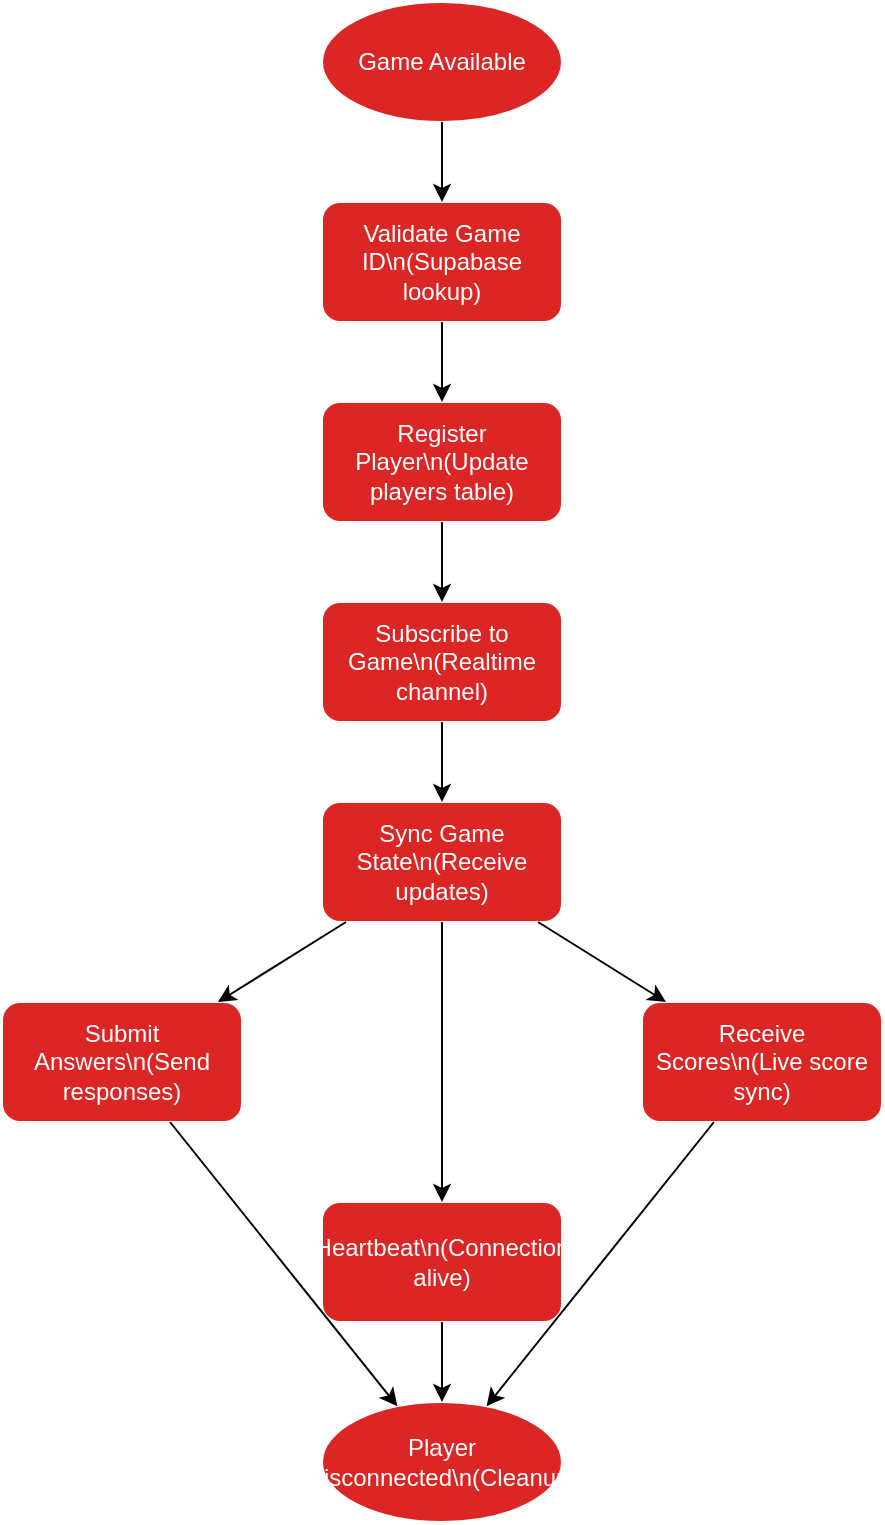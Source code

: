 <mxfile version="24.7.17">
  <diagram name="Player Backend Flow" id="player-backend-flow">
    
<mxGraphModel dx="1422" dy="794" grid="1" gridSize="10" guides="1" tooltips="1" connect="1" arrows="1" fold="1" page="1" pageScale="1" pageWidth="827" pageHeight="1169">
  <root>
    <mxCell id="0"/>
    <mxCell id="1" parent="0"/>
    
    <!-- Start State -->
    <mxCell id="start" value="Game Available" style="ellipse;whiteSpace=wrap;html=1;fillColor=#DC2626;fontColor=white;strokeColor=white;" vertex="1" parent="1">
      <mxGeometry x="360" y="40" width="120" height="60" as="geometry"/>
    </mxCell>
    
    <!-- Validate Game ID -->
    <mxCell id="validate" value="Validate Game ID\n(Supabase lookup)" style="rounded=1;whiteSpace=wrap;html=1;fillColor=#DC2626;fontColor=white;strokeColor=white;" vertex="1" parent="1">
      <mxGeometry x="360" y="140" width="120" height="60" as="geometry"/>
    </mxCell>
    
    <!-- Register Player -->
    <mxCell id="register" value="Register Player\n(Update players table)" style="rounded=1;whiteSpace=wrap;html=1;fillColor=#DC2626;fontColor=white;strokeColor=white;" vertex="1" parent="1">
      <mxGeometry x="360" y="240" width="120" height="60" as="geometry"/>
    </mxCell>
    
    <!-- Subscribe to Game -->
    <mxCell id="subscribe_game" value="Subscribe to Game\n(Realtime channel)" style="rounded=1;whiteSpace=wrap;html=1;fillColor=#DC2626;fontColor=white;strokeColor=white;" vertex="1" parent="1">
      <mxGeometry x="360" y="340" width="120" height="60" as="geometry"/>
    </mxCell>
    
    <!-- Sync Game State -->
    <mxCell id="sync_state" value="Sync Game State\n(Receive updates)" style="rounded=1;whiteSpace=wrap;html=1;fillColor=#DC2626;fontColor=white;strokeColor=white;" vertex="1" parent="1">
      <mxGeometry x="360" y="440" width="120" height="60" as="geometry"/>
    </mxCell>
    
    <!-- Submit Answers -->
    <mxCell id="submit_answers" value="Submit Answers\n(Send responses)" style="rounded=1;whiteSpace=wrap;html=1;fillColor=#DC2626;fontColor=white;strokeColor=white;" vertex="1" parent="1">
      <mxGeometry x="200" y="540" width="120" height="60" as="geometry"/>
    </mxCell>
    
    <!-- Receive Score Updates -->
    <mxCell id="receive_scores" value="Receive Scores\n(Live score sync)" style="rounded=1;whiteSpace=wrap;html=1;fillColor=#DC2626;fontColor=white;strokeColor=white;" vertex="1" parent="1">
      <mxGeometry x="520" y="540" width="120" height="60" as="geometry"/>
    </mxCell>
    
    <!-- Heartbeat Maintenance -->
    <mxCell id="heartbeat" value="Heartbeat\n(Connection alive)" style="rounded=1;whiteSpace=wrap;html=1;fillColor=#DC2626;fontColor=white;strokeColor=white;" vertex="1" parent="1">
      <mxGeometry x="360" y="640" width="120" height="60" as="geometry"/>
    </mxCell>
    
    <!-- End State -->
    <mxCell id="end" value="Player Disconnected\n(Cleanup)" style="ellipse;whiteSpace=wrap;html=1;fillColor=#DC2626;fontColor=white;strokeColor=white;" vertex="1" parent="1">
      <mxGeometry x="360" y="740" width="120" height="60" as="geometry"/>
    </mxCell>
    
    <!-- Transitions -->
    <mxCell edge="1" parent="1" source="start" target="validate">
      <mxGeometry relative="1" as="geometry"/>
    </mxCell>
    <mxCell edge="1" parent="1" source="validate" target="register">
      <mxGeometry relative="1" as="geometry"/>
    </mxCell>
    <mxCell edge="1" parent="1" source="register" target="subscribe_game">
      <mxGeometry relative="1" as="geometry"/>
    </mxCell>
    <mxCell edge="1" parent="1" source="subscribe_game" target="sync_state">
      <mxGeometry relative="1" as="geometry"/>
    </mxCell>
    <mxCell edge="1" parent="1" source="sync_state" target="submit_answers">
      <mxGeometry relative="1" as="geometry"/>
    </mxCell>
    <mxCell edge="1" parent="1" source="sync_state" target="receive_scores">
      <mxGeometry relative="1" as="geometry"/>
    </mxCell>
    <mxCell edge="1" parent="1" source="sync_state" target="heartbeat">
      <mxGeometry relative="1" as="geometry"/>
    </mxCell>
    <mxCell edge="1" parent="1" source="submit_answers" target="end">
      <mxGeometry relative="1" as="geometry"/>
    </mxCell>
    <mxCell edge="1" parent="1" source="receive_scores" target="end">
      <mxGeometry relative="1" as="geometry"/>
    </mxCell>
    <mxCell edge="1" parent="1" source="heartbeat" target="end">
      <mxGeometry relative="1" as="geometry"/>
    </mxCell>
    
  </root>
</mxGraphModel>
  </diagram>
</mxfile>